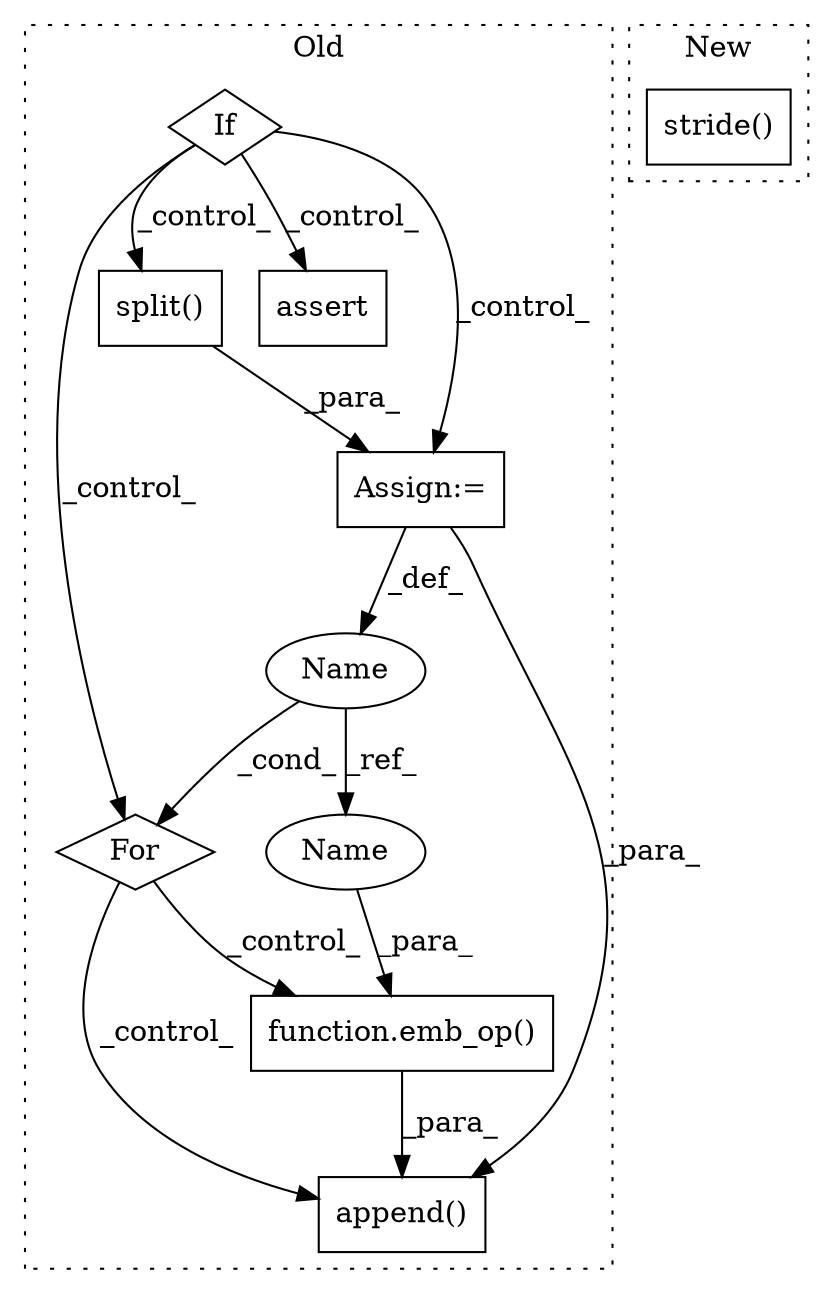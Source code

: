 digraph G {
subgraph cluster0 {
1 [label="For" a="107" s="10462,10595" l="4,234" shape="diamond"];
3 [label="If" a="96" s="10215" l="3" shape="diamond"];
4 [label="function.emb_op()" a="75" s="11150,11165" l="7,1" shape="box"];
5 [label="split()" a="75" s="10350,10434" l="56,15" shape="box"];
6 [label="assert" a="65" s="10258" l="7" shape="box"];
7 [label="append()" a="75" s="11132,11166" l="18,1" shape="box"];
8 [label="Name" a="87" s="10482" l="8" shape="ellipse"];
9 [label="Assign:=" a="68" s="10347" l="3" shape="box"];
10 [label="Name" a="87" s="11157" l="8" shape="ellipse"];
label = "Old";
style="dotted";
}
subgraph cluster1 {
2 [label="stride()" a="75" s="10252" l="24" shape="box"];
label = "New";
style="dotted";
}
1 -> 7 [label="_control_"];
1 -> 4 [label="_control_"];
3 -> 6 [label="_control_"];
3 -> 5 [label="_control_"];
3 -> 9 [label="_control_"];
3 -> 1 [label="_control_"];
4 -> 7 [label="_para_"];
5 -> 9 [label="_para_"];
8 -> 1 [label="_cond_"];
8 -> 10 [label="_ref_"];
9 -> 7 [label="_para_"];
9 -> 8 [label="_def_"];
10 -> 4 [label="_para_"];
}